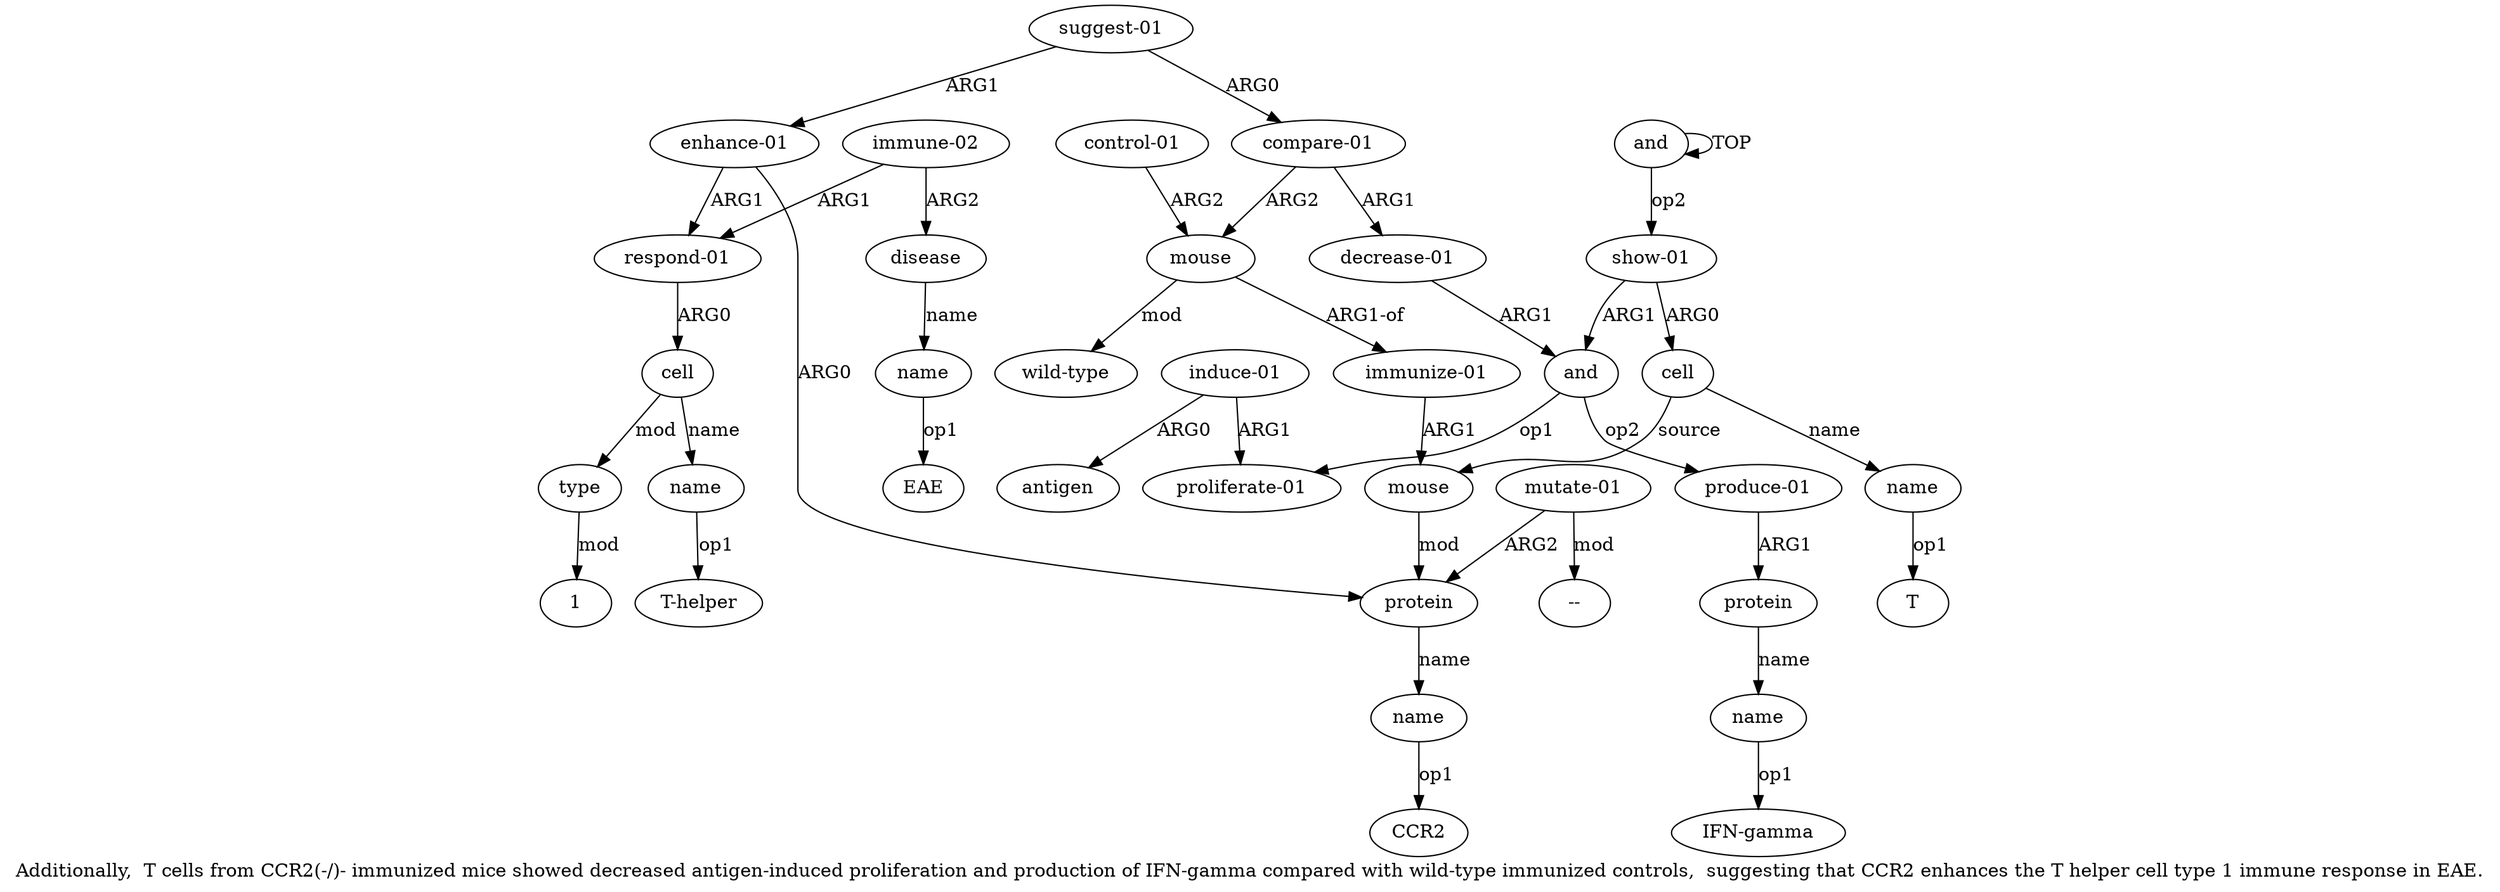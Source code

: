 digraph  {
	graph [label="Additionally,  T cells from CCR2(-/)- immunized mice showed decreased antigen-induced proliferation and production of IFN-gamma \
compared with wild-type immunized controls,  suggesting that CCR2 enhances the T helper cell type 1 immune response in EAE."];
	node [label="\N"];
	a20	 [color=black,
		gold_ind=20,
		gold_label="wild-type",
		label="wild-type",
		test_ind=20,
		test_label="wild-type"];
	a21	 [color=black,
		gold_ind=21,
		gold_label="suggest-01",
		label="suggest-01",
		test_ind=21,
		test_label="suggest-01"];
	a22	 [color=black,
		gold_ind=22,
		gold_label="enhance-01",
		label="enhance-01",
		test_ind=22,
		test_label="enhance-01"];
	a21 -> a22 [key=0,
	color=black,
	gold_label=ARG1,
	label=ARG1,
	test_label=ARG1];
a17 [color=black,
	gold_ind=17,
	gold_label="compare-01",
	label="compare-01",
	test_ind=17,
	test_label="compare-01"];
a21 -> a17 [key=0,
color=black,
gold_label=ARG0,
label=ARG0,
test_label=ARG0];
a23 [color=black,
gold_ind=23,
gold_label="respond-01",
label="respond-01",
test_ind=23,
test_label="respond-01"];
a22 -> a23 [key=0,
color=black,
gold_label=ARG1,
label=ARG1,
test_label=ARG1];
a6 [color=black,
gold_ind=6,
gold_label=protein,
label=protein,
test_ind=6,
test_label=protein];
a22 -> a6 [key=0,
color=black,
gold_label=ARG0,
label=ARG0,
test_label=ARG0];
a24 [color=black,
gold_ind=24,
gold_label=cell,
label=cell,
test_ind=24,
test_label=cell];
a23 -> a24 [key=0,
color=black,
gold_label=ARG0,
label=ARG0,
test_label=ARG0];
a25 [color=black,
gold_ind=25,
gold_label=name,
label=name,
test_ind=25,
test_label=name];
a24 -> a25 [key=0,
color=black,
gold_label=name,
label=name,
test_label=name];
a26 [color=black,
gold_ind=26,
gold_label=type,
label=type,
test_ind=26,
test_label=type];
a24 -> a26 [key=0,
color=black,
gold_label=mod,
label=mod,
test_label=mod];
"a25 T-helper" [color=black,
gold_ind=-1,
gold_label="T-helper",
label="T-helper",
test_ind=-1,
test_label="T-helper"];
a25 -> "a25 T-helper" [key=0,
color=black,
gold_label=op1,
label=op1,
test_label=op1];
"a26 1" [color=black,
gold_ind=-1,
gold_label=1,
label=1,
test_ind=-1,
test_label=1];
a26 -> "a26 1" [key=0,
color=black,
gold_label=mod,
label=mod,
test_label=mod];
a27 [color=black,
gold_ind=27,
gold_label="immune-02",
label="immune-02",
test_ind=27,
test_label="immune-02"];
a27 -> a23 [key=0,
color=black,
gold_label=ARG1,
label=ARG1,
test_label=ARG1];
a28 [color=black,
gold_ind=28,
gold_label=disease,
label=disease,
test_ind=28,
test_label=disease];
a27 -> a28 [key=0,
color=black,
gold_label=ARG2,
label=ARG2,
test_label=ARG2];
a29 [color=black,
gold_ind=29,
gold_label=name,
label=name,
test_ind=29,
test_label=name];
a28 -> a29 [key=0,
color=black,
gold_label=name,
label=name,
test_label=name];
"a29 EAE" [color=black,
gold_ind=-1,
gold_label=EAE,
label=EAE,
test_ind=-1,
test_label=EAE];
a29 -> "a29 EAE" [key=0,
color=black,
gold_label=op1,
label=op1,
test_label=op1];
"a8 --" [color=black,
gold_ind=-1,
gold_label="--",
label="--",
test_ind=-1,
test_label="--"];
"a3 T" [color=black,
gold_ind=-1,
gold_label=T,
label=T,
test_ind=-1,
test_label=T];
a15 [color=black,
gold_ind=15,
gold_label=name,
label=name,
test_ind=15,
test_label=name];
"a15 IFN-gamma" [color=black,
gold_ind=-1,
gold_label="IFN-gamma",
label="IFN-gamma",
test_ind=-1,
test_label="IFN-gamma"];
a15 -> "a15 IFN-gamma" [key=0,
color=black,
gold_label=op1,
label=op1,
test_label=op1];
a14 [color=black,
gold_ind=14,
gold_label=protein,
label=protein,
test_ind=14,
test_label=protein];
a14 -> a15 [key=0,
color=black,
gold_label=name,
label=name,
test_label=name];
a16 [color=black,
gold_ind=16,
gold_label="decrease-01",
label="decrease-01",
test_ind=16,
test_label="decrease-01"];
a17 -> a16 [key=0,
color=black,
gold_label=ARG1,
label=ARG1,
test_label=ARG1];
a18 [color=black,
gold_ind=18,
gold_label=mouse,
label=mouse,
test_ind=18,
test_label=mouse];
a17 -> a18 [key=0,
color=black,
gold_label=ARG2,
label=ARG2,
test_label=ARG2];
a9 [color=black,
gold_ind=9,
gold_label=and,
label=and,
test_ind=9,
test_label=and];
a16 -> a9 [key=0,
color=black,
gold_label=ARG1,
label=ARG1,
test_label=ARG1];
a11 [color=black,
gold_ind=11,
gold_label="induce-01",
label="induce-01",
test_ind=11,
test_label="induce-01"];
a10 [color=black,
gold_ind=10,
gold_label="proliferate-01",
label="proliferate-01",
test_ind=10,
test_label="proliferate-01"];
a11 -> a10 [key=0,
color=black,
gold_label=ARG1,
label=ARG1,
test_label=ARG1];
a12 [color=black,
gold_ind=12,
gold_label=antigen,
label=antigen,
test_ind=12,
test_label=antigen];
a11 -> a12 [key=0,
color=black,
gold_label=ARG0,
label=ARG0,
test_label=ARG0];
a13 [color=black,
gold_ind=13,
gold_label="produce-01",
label="produce-01",
test_ind=13,
test_label="produce-01"];
a13 -> a14 [key=0,
color=black,
gold_label=ARG1,
label=ARG1,
test_label=ARG1];
a19 [color=black,
gold_ind=19,
gold_label="control-01",
label="control-01",
test_ind=19,
test_label="control-01"];
a19 -> a18 [key=0,
color=black,
gold_label=ARG2,
label=ARG2,
test_label=ARG2];
a18 -> a20 [key=0,
color=black,
gold_label=mod,
label=mod,
test_label=mod];
a5 [color=black,
gold_ind=5,
gold_label="immunize-01",
label="immunize-01",
test_ind=5,
test_label="immunize-01"];
a18 -> a5 [key=0,
color=black,
gold_label="ARG1-of",
label="ARG1-of",
test_label="ARG1-of"];
a1 [color=black,
gold_ind=1,
gold_label="show-01",
label="show-01",
test_ind=1,
test_label="show-01"];
a2 [color=black,
gold_ind=2,
gold_label=cell,
label=cell,
test_ind=2,
test_label=cell];
a1 -> a2 [key=0,
color=black,
gold_label=ARG0,
label=ARG0,
test_label=ARG0];
a1 -> a9 [key=0,
color=black,
gold_label=ARG1,
label=ARG1,
test_label=ARG1];
a0 [color=black,
gold_ind=0,
gold_label=and,
label=and,
test_ind=0,
test_label=and];
a0 -> a1 [key=0,
color=black,
gold_label=op2,
label=op2,
test_label=op2];
a0 -> a0 [key=0,
color=black,
gold_label=TOP,
label=TOP,
test_label=TOP];
a3 [color=black,
gold_ind=3,
gold_label=name,
label=name,
test_ind=3,
test_label=name];
a3 -> "a3 T" [key=0,
color=black,
gold_label=op1,
label=op1,
test_label=op1];
a2 -> a3 [key=0,
color=black,
gold_label=name,
label=name,
test_label=name];
a4 [color=black,
gold_ind=4,
gold_label=mouse,
label=mouse,
test_ind=4,
test_label=mouse];
a2 -> a4 [key=0,
color=black,
gold_label=source,
label=source,
test_label=source];
a5 -> a4 [key=0,
color=black,
gold_label=ARG1,
label=ARG1,
test_label=ARG1];
a4 -> a6 [key=0,
color=black,
gold_label=mod,
label=mod,
test_label=mod];
a7 [color=black,
gold_ind=7,
gold_label=name,
label=name,
test_ind=7,
test_label=name];
"a7 CCR2" [color=black,
gold_ind=-1,
gold_label=CCR2,
label=CCR2,
test_ind=-1,
test_label=CCR2];
a7 -> "a7 CCR2" [key=0,
color=black,
gold_label=op1,
label=op1,
test_label=op1];
a6 -> a7 [key=0,
color=black,
gold_label=name,
label=name,
test_label=name];
a9 -> a10 [key=0,
color=black,
gold_label=op1,
label=op1,
test_label=op1];
a9 -> a13 [key=0,
color=black,
gold_label=op2,
label=op2,
test_label=op2];
a8 [color=black,
gold_ind=8,
gold_label="mutate-01",
label="mutate-01",
test_ind=8,
test_label="mutate-01"];
a8 -> "a8 --" [key=0,
color=black,
gold_label=mod,
label=mod,
test_label=mod];
a8 -> a6 [key=0,
color=black,
gold_label=ARG2,
label=ARG2,
test_label=ARG2];
}
